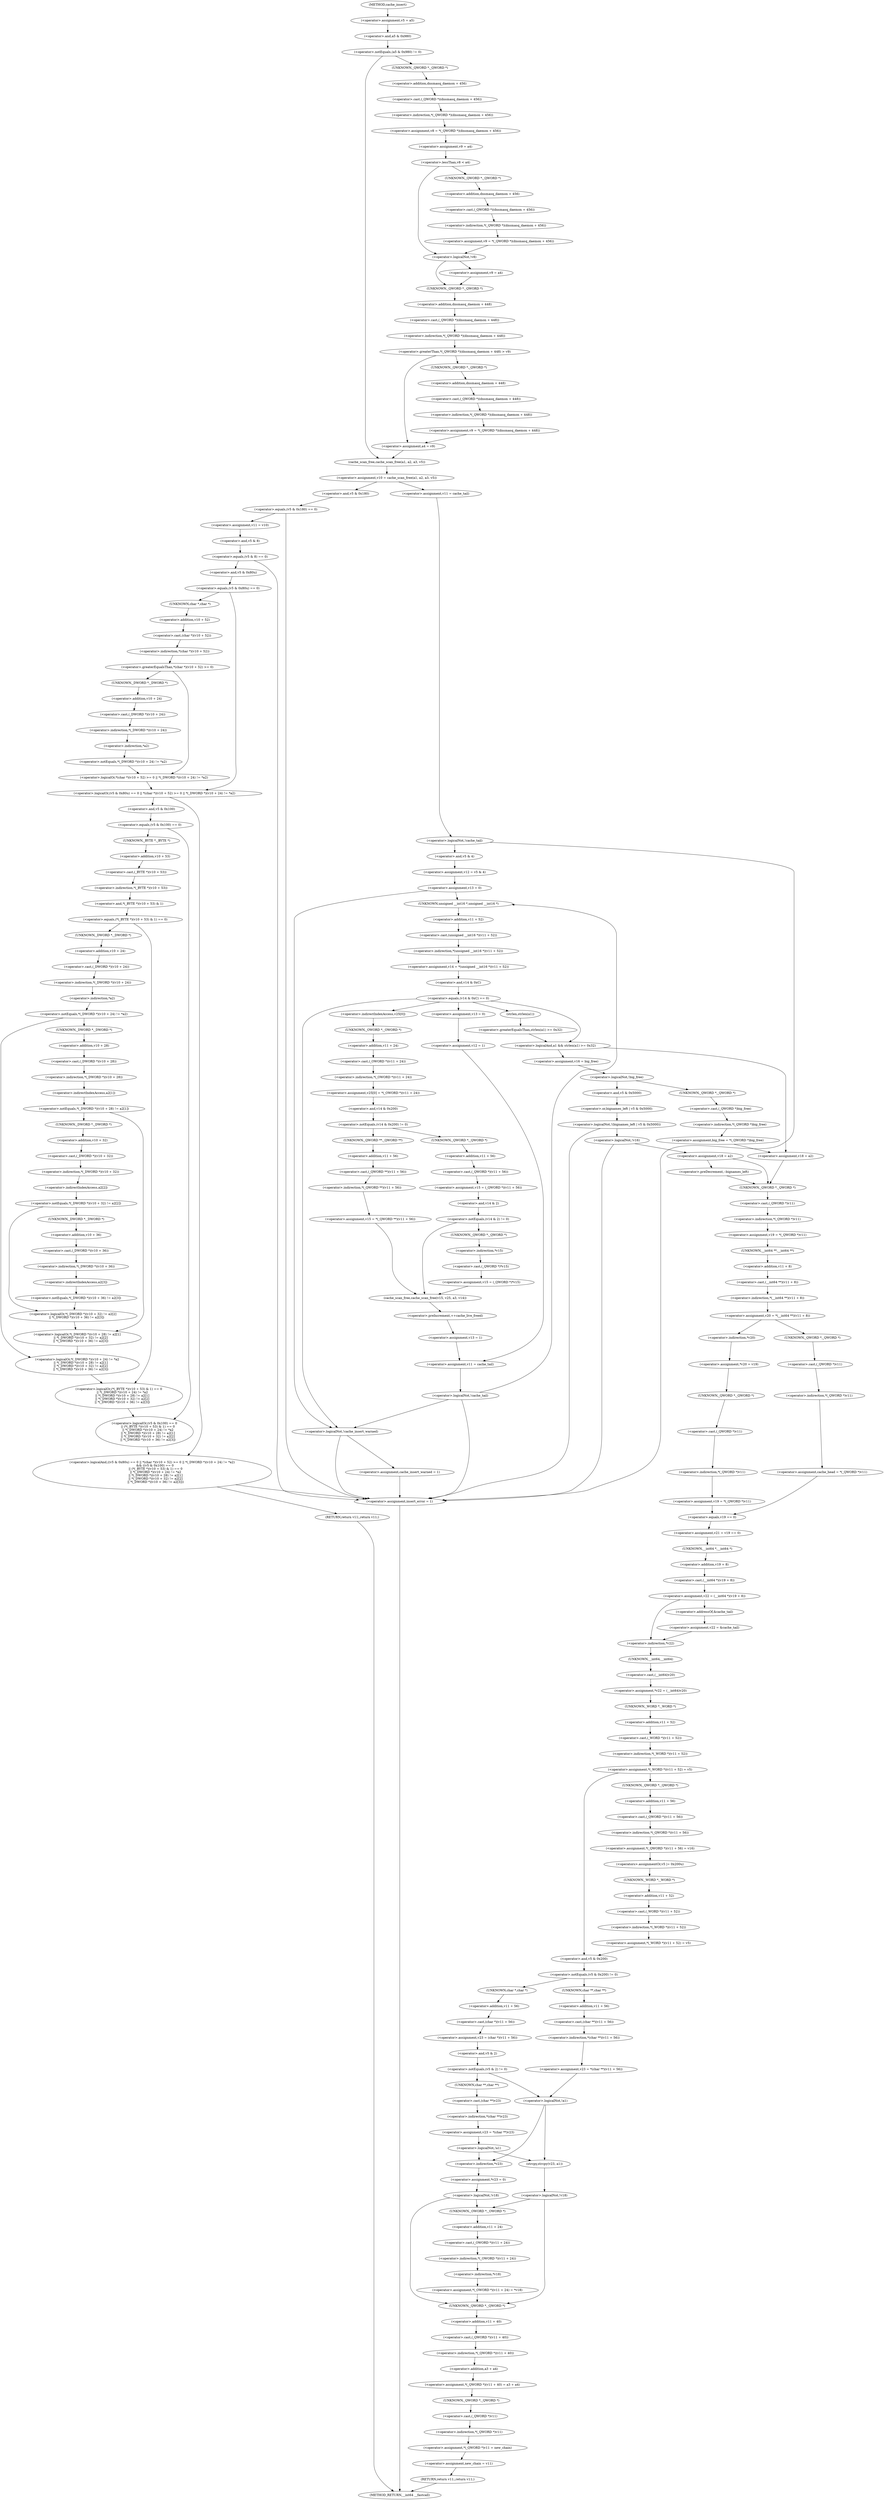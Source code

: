 digraph cache_insert {  
"1000142" [label = "(<operator>.assignment,v5 = a5)" ]
"1000146" [label = "(<operator>.notEquals,(a5 & 0x980) != 0)" ]
"1000147" [label = "(<operator>.and,a5 & 0x980)" ]
"1000152" [label = "(<operator>.assignment,v8 = *(_QWORD *)(dnsmasq_daemon + 456))" ]
"1000154" [label = "(<operator>.indirection,*(_QWORD *)(dnsmasq_daemon + 456))" ]
"1000155" [label = "(<operator>.cast,(_QWORD *)(dnsmasq_daemon + 456))" ]
"1000156" [label = "(UNKNOWN,_QWORD *,_QWORD *)" ]
"1000157" [label = "(<operator>.addition,dnsmasq_daemon + 456)" ]
"1000160" [label = "(<operator>.assignment,v9 = a4)" ]
"1000164" [label = "(<operator>.lessThan,v8 < a4)" ]
"1000167" [label = "(<operator>.assignment,v9 = *(_QWORD *)(dnsmasq_daemon + 456))" ]
"1000169" [label = "(<operator>.indirection,*(_QWORD *)(dnsmasq_daemon + 456))" ]
"1000170" [label = "(<operator>.cast,(_QWORD *)(dnsmasq_daemon + 456))" ]
"1000171" [label = "(UNKNOWN,_QWORD *,_QWORD *)" ]
"1000172" [label = "(<operator>.addition,dnsmasq_daemon + 456)" ]
"1000176" [label = "(<operator>.logicalNot,!v8)" ]
"1000178" [label = "(<operator>.assignment,v9 = a4)" ]
"1000182" [label = "(<operator>.greaterThan,*(_QWORD *)(dnsmasq_daemon + 448) > v9)" ]
"1000183" [label = "(<operator>.indirection,*(_QWORD *)(dnsmasq_daemon + 448))" ]
"1000184" [label = "(<operator>.cast,(_QWORD *)(dnsmasq_daemon + 448))" ]
"1000185" [label = "(UNKNOWN,_QWORD *,_QWORD *)" ]
"1000186" [label = "(<operator>.addition,dnsmasq_daemon + 448)" ]
"1000190" [label = "(<operator>.assignment,v9 = *(_QWORD *)(dnsmasq_daemon + 448))" ]
"1000192" [label = "(<operator>.indirection,*(_QWORD *)(dnsmasq_daemon + 448))" ]
"1000193" [label = "(<operator>.cast,(_QWORD *)(dnsmasq_daemon + 448))" ]
"1000194" [label = "(UNKNOWN,_QWORD *,_QWORD *)" ]
"1000195" [label = "(<operator>.addition,dnsmasq_daemon + 448)" ]
"1000198" [label = "(<operator>.assignment,a4 = v9)" ]
"1000204" [label = "(<operator>.assignment,v10 = cache_scan_free(a1, a2, a3, v5))" ]
"1000206" [label = "(cache_scan_free,cache_scan_free(a1, a2, a3, v5))" ]
"1000215" [label = "(<operator>.equals,(v5 & 0x180) == 0)" ]
"1000216" [label = "(<operator>.and,v5 & 0x180)" ]
"1000221" [label = "(<operator>.assignment,v11 = v10)" ]
"1000225" [label = "(<operator>.equals,(v5 & 8) == 0)" ]
"1000226" [label = "(<operator>.and,v5 & 8)" ]
"1000232" [label = "(<operator>.logicalAnd,((v5 & 0x80u) == 0 || *(char *)(v10 + 52) >= 0 || *(_DWORD *)(v10 + 24) != *a2)\n      && ((v5 & 0x100) == 0\n       || (*(_BYTE *)(v10 + 53) & 1) == 0\n       || *(_DWORD *)(v10 + 24) != *a2\n       || *(_DWORD *)(v10 + 28) != a2[1]\n       || *(_DWORD *)(v10 + 32) != a2[2]\n       || *(_DWORD *)(v10 + 36) != a2[3]))" ]
"1000233" [label = "(<operator>.logicalOr,(v5 & 0x80u) == 0 || *(char *)(v10 + 52) >= 0 || *(_DWORD *)(v10 + 24) != *a2)" ]
"1000234" [label = "(<operator>.equals,(v5 & 0x80u) == 0)" ]
"1000235" [label = "(<operator>.and,v5 & 0x80u)" ]
"1000239" [label = "(<operator>.logicalOr,*(char *)(v10 + 52) >= 0 || *(_DWORD *)(v10 + 24) != *a2)" ]
"1000240" [label = "(<operator>.greaterEqualsThan,*(char *)(v10 + 52) >= 0)" ]
"1000241" [label = "(<operator>.indirection,*(char *)(v10 + 52))" ]
"1000242" [label = "(<operator>.cast,(char *)(v10 + 52))" ]
"1000243" [label = "(UNKNOWN,char *,char *)" ]
"1000244" [label = "(<operator>.addition,v10 + 52)" ]
"1000248" [label = "(<operator>.notEquals,*(_DWORD *)(v10 + 24) != *a2)" ]
"1000249" [label = "(<operator>.indirection,*(_DWORD *)(v10 + 24))" ]
"1000250" [label = "(<operator>.cast,(_DWORD *)(v10 + 24))" ]
"1000251" [label = "(UNKNOWN,_DWORD *,_DWORD *)" ]
"1000252" [label = "(<operator>.addition,v10 + 24)" ]
"1000255" [label = "(<operator>.indirection,*a2)" ]
"1000257" [label = "(<operator>.logicalOr,(v5 & 0x100) == 0\n       || (*(_BYTE *)(v10 + 53) & 1) == 0\n       || *(_DWORD *)(v10 + 24) != *a2\n       || *(_DWORD *)(v10 + 28) != a2[1]\n       || *(_DWORD *)(v10 + 32) != a2[2]\n       || *(_DWORD *)(v10 + 36) != a2[3])" ]
"1000258" [label = "(<operator>.equals,(v5 & 0x100) == 0)" ]
"1000259" [label = "(<operator>.and,v5 & 0x100)" ]
"1000263" [label = "(<operator>.logicalOr,(*(_BYTE *)(v10 + 53) & 1) == 0\n       || *(_DWORD *)(v10 + 24) != *a2\n       || *(_DWORD *)(v10 + 28) != a2[1]\n       || *(_DWORD *)(v10 + 32) != a2[2]\n       || *(_DWORD *)(v10 + 36) != a2[3])" ]
"1000264" [label = "(<operator>.equals,(*(_BYTE *)(v10 + 53) & 1) == 0)" ]
"1000265" [label = "(<operator>.and,*(_BYTE *)(v10 + 53) & 1)" ]
"1000266" [label = "(<operator>.indirection,*(_BYTE *)(v10 + 53))" ]
"1000267" [label = "(<operator>.cast,(_BYTE *)(v10 + 53))" ]
"1000268" [label = "(UNKNOWN,_BYTE *,_BYTE *)" ]
"1000269" [label = "(<operator>.addition,v10 + 53)" ]
"1000274" [label = "(<operator>.logicalOr,*(_DWORD *)(v10 + 24) != *a2\n       || *(_DWORD *)(v10 + 28) != a2[1]\n       || *(_DWORD *)(v10 + 32) != a2[2]\n       || *(_DWORD *)(v10 + 36) != a2[3])" ]
"1000275" [label = "(<operator>.notEquals,*(_DWORD *)(v10 + 24) != *a2)" ]
"1000276" [label = "(<operator>.indirection,*(_DWORD *)(v10 + 24))" ]
"1000277" [label = "(<operator>.cast,(_DWORD *)(v10 + 24))" ]
"1000278" [label = "(UNKNOWN,_DWORD *,_DWORD *)" ]
"1000279" [label = "(<operator>.addition,v10 + 24)" ]
"1000282" [label = "(<operator>.indirection,*a2)" ]
"1000284" [label = "(<operator>.logicalOr,*(_DWORD *)(v10 + 28) != a2[1]\n       || *(_DWORD *)(v10 + 32) != a2[2]\n       || *(_DWORD *)(v10 + 36) != a2[3])" ]
"1000285" [label = "(<operator>.notEquals,*(_DWORD *)(v10 + 28) != a2[1])" ]
"1000286" [label = "(<operator>.indirection,*(_DWORD *)(v10 + 28))" ]
"1000287" [label = "(<operator>.cast,(_DWORD *)(v10 + 28))" ]
"1000288" [label = "(UNKNOWN,_DWORD *,_DWORD *)" ]
"1000289" [label = "(<operator>.addition,v10 + 28)" ]
"1000292" [label = "(<operator>.indirectIndexAccess,a2[1])" ]
"1000295" [label = "(<operator>.logicalOr,*(_DWORD *)(v10 + 32) != a2[2]\n       || *(_DWORD *)(v10 + 36) != a2[3])" ]
"1000296" [label = "(<operator>.notEquals,*(_DWORD *)(v10 + 32) != a2[2])" ]
"1000297" [label = "(<operator>.indirection,*(_DWORD *)(v10 + 32))" ]
"1000298" [label = "(<operator>.cast,(_DWORD *)(v10 + 32))" ]
"1000299" [label = "(UNKNOWN,_DWORD *,_DWORD *)" ]
"1000300" [label = "(<operator>.addition,v10 + 32)" ]
"1000303" [label = "(<operator>.indirectIndexAccess,a2[2])" ]
"1000306" [label = "(<operator>.notEquals,*(_DWORD *)(v10 + 36) != a2[3])" ]
"1000307" [label = "(<operator>.indirection,*(_DWORD *)(v10 + 36))" ]
"1000308" [label = "(<operator>.cast,(_DWORD *)(v10 + 36))" ]
"1000309" [label = "(UNKNOWN,_DWORD *,_DWORD *)" ]
"1000310" [label = "(<operator>.addition,v10 + 36)" ]
"1000313" [label = "(<operator>.indirectIndexAccess,a2[3])" ]
"1000318" [label = "(RETURN,return v11;,return v11;)" ]
"1000320" [label = "(<operator>.assignment,v11 = cache_tail)" ]
"1000324" [label = "(<operator>.logicalNot,!cache_tail)" ]
"1000327" [label = "(<operator>.assignment,v12 = v5 & 4)" ]
"1000329" [label = "(<operator>.and,v5 & 4)" ]
"1000332" [label = "(<operator>.assignment,v13 = 0)" ]
"1000338" [label = "(<operator>.assignment,v14 = *(unsigned __int16 *)(v11 + 52))" ]
"1000340" [label = "(<operator>.indirection,*(unsigned __int16 *)(v11 + 52))" ]
"1000341" [label = "(<operator>.cast,(unsigned __int16 *)(v11 + 52))" ]
"1000342" [label = "(UNKNOWN,unsigned __int16 *,unsigned __int16 *)" ]
"1000343" [label = "(<operator>.addition,v11 + 52)" ]
"1000347" [label = "(<operator>.equals,(v14 & 0xC) == 0)" ]
"1000348" [label = "(<operator>.and,v14 & 0xC)" ]
"1000354" [label = "(<operator>.logicalAnd,a1 && strlen(a1) >= 0x32)" ]
"1000356" [label = "(<operator>.greaterEqualsThan,strlen(a1) >= 0x32)" ]
"1000357" [label = "(strlen,strlen(a1))" ]
"1000361" [label = "(<operator>.assignment,v16 = big_free)" ]
"1000365" [label = "(<operator>.logicalNot,!big_free)" ]
"1000369" [label = "(<operator>.logicalNot,!(bignames_left | v5 & 0x5000))" ]
"1000370" [label = "(<operator>.or,bignames_left | v5 & 0x5000)" ]
"1000372" [label = "(<operator>.and,v5 & 0x5000)" ]
"1000377" [label = "(<operator>.logicalNot,!v16)" ]
"1000380" [label = "(<operator>.assignment,v18 = a2)" ]
"1000385" [label = "(<operator>.preDecrement,--bignames_left)" ]
"1000388" [label = "(<operator>.assignment,v19 = *(_QWORD *)v11)" ]
"1000390" [label = "(<operator>.indirection,*(_QWORD *)v11)" ]
"1000391" [label = "(<operator>.cast,(_QWORD *)v11)" ]
"1000392" [label = "(UNKNOWN,_QWORD *,_QWORD *)" ]
"1000394" [label = "(<operator>.assignment,v20 = *(__int64 **)(v11 + 8))" ]
"1000396" [label = "(<operator>.indirection,*(__int64 **)(v11 + 8))" ]
"1000397" [label = "(<operator>.cast,(__int64 **)(v11 + 8))" ]
"1000398" [label = "(UNKNOWN,__int64 **,__int64 **)" ]
"1000399" [label = "(<operator>.addition,v11 + 8)" ]
"1000405" [label = "(<operator>.assignment,*v20 = v19)" ]
"1000406" [label = "(<operator>.indirection,*v20)" ]
"1000409" [label = "(<operator>.assignment,v19 = *(_QWORD *)v11)" ]
"1000411" [label = "(<operator>.indirection,*(_QWORD *)v11)" ]
"1000412" [label = "(<operator>.cast,(_QWORD *)v11)" ]
"1000413" [label = "(UNKNOWN,_QWORD *,_QWORD *)" ]
"1000417" [label = "(<operator>.assignment,cache_head = *(_QWORD *)v11)" ]
"1000419" [label = "(<operator>.indirection,*(_QWORD *)v11)" ]
"1000420" [label = "(<operator>.cast,(_QWORD *)v11)" ]
"1000421" [label = "(UNKNOWN,_QWORD *,_QWORD *)" ]
"1000423" [label = "(<operator>.assignment,v21 = v19 == 0)" ]
"1000425" [label = "(<operator>.equals,v19 == 0)" ]
"1000428" [label = "(<operator>.assignment,v22 = (__int64 *)(v19 + 8))" ]
"1000430" [label = "(<operator>.cast,(__int64 *)(v19 + 8))" ]
"1000431" [label = "(UNKNOWN,__int64 *,__int64 *)" ]
"1000432" [label = "(<operator>.addition,v19 + 8)" ]
"1000437" [label = "(<operator>.assignment,v22 = &cache_tail)" ]
"1000439" [label = "(<operator>.addressOf,&cache_tail)" ]
"1000441" [label = "(<operator>.assignment,*v22 = (__int64)v20)" ]
"1000442" [label = "(<operator>.indirection,*v22)" ]
"1000444" [label = "(<operator>.cast,(__int64)v20)" ]
"1000445" [label = "(UNKNOWN,__int64,__int64)" ]
"1000447" [label = "(<operator>.assignment,*(_WORD *)(v11 + 52) = v5)" ]
"1000448" [label = "(<operator>.indirection,*(_WORD *)(v11 + 52))" ]
"1000449" [label = "(<operator>.cast,(_WORD *)(v11 + 52))" ]
"1000450" [label = "(UNKNOWN,_WORD *,_WORD *)" ]
"1000451" [label = "(<operator>.addition,v11 + 52)" ]
"1000458" [label = "(<operator>.assignment,*(_QWORD *)(v11 + 56) = v16)" ]
"1000459" [label = "(<operator>.indirection,*(_QWORD *)(v11 + 56))" ]
"1000460" [label = "(<operator>.cast,(_QWORD *)(v11 + 56))" ]
"1000461" [label = "(UNKNOWN,_QWORD *,_QWORD *)" ]
"1000462" [label = "(<operator>.addition,v11 + 56)" ]
"1000466" [label = "(<operators>.assignmentOr,v5 |= 0x200u)" ]
"1000469" [label = "(<operator>.assignment,*(_WORD *)(v11 + 52) = v5)" ]
"1000470" [label = "(<operator>.indirection,*(_WORD *)(v11 + 52))" ]
"1000471" [label = "(<operator>.cast,(_WORD *)(v11 + 52))" ]
"1000472" [label = "(UNKNOWN,_WORD *,_WORD *)" ]
"1000473" [label = "(<operator>.addition,v11 + 52)" ]
"1000478" [label = "(<operator>.notEquals,(v5 & 0x200) != 0)" ]
"1000479" [label = "(<operator>.and,v5 & 0x200)" ]
"1000484" [label = "(<operator>.assignment,v23 = *(char **)(v11 + 56))" ]
"1000486" [label = "(<operator>.indirection,*(char **)(v11 + 56))" ]
"1000487" [label = "(<operator>.cast,(char **)(v11 + 56))" ]
"1000488" [label = "(UNKNOWN,char **,char **)" ]
"1000489" [label = "(<operator>.addition,v11 + 56)" ]
"1000494" [label = "(<operator>.assignment,v23 = (char *)(v11 + 56))" ]
"1000496" [label = "(<operator>.cast,(char *)(v11 + 56))" ]
"1000497" [label = "(UNKNOWN,char *,char *)" ]
"1000498" [label = "(<operator>.addition,v11 + 56)" ]
"1000502" [label = "(<operator>.notEquals,(v5 & 2) != 0)" ]
"1000503" [label = "(<operator>.and,v5 & 2)" ]
"1000508" [label = "(<operator>.assignment,v23 = *(char **)v23)" ]
"1000510" [label = "(<operator>.indirection,*(char **)v23)" ]
"1000511" [label = "(<operator>.cast,(char **)v23)" ]
"1000512" [label = "(UNKNOWN,char **,char **)" ]
"1000515" [label = "(<operator>.logicalNot,!a1)" ]
"1000520" [label = "(<operator>.logicalNot,!a1)" ]
"1000524" [label = "(<operator>.assignment,*v23 = 0)" ]
"1000525" [label = "(<operator>.indirection,*v23)" ]
"1000529" [label = "(<operator>.logicalNot,!v18)" ]
"1000534" [label = "(strcpy,strcpy(v23, a1))" ]
"1000538" [label = "(<operator>.logicalNot,!v18)" ]
"1000542" [label = "(<operator>.assignment,*(_QWORD *)(v11 + 40) = a3 + a4)" ]
"1000543" [label = "(<operator>.indirection,*(_QWORD *)(v11 + 40))" ]
"1000544" [label = "(<operator>.cast,(_QWORD *)(v11 + 40))" ]
"1000545" [label = "(UNKNOWN,_QWORD *,_QWORD *)" ]
"1000546" [label = "(<operator>.addition,v11 + 40)" ]
"1000549" [label = "(<operator>.addition,a3 + a4)" ]
"1000552" [label = "(<operator>.assignment,*(_QWORD *)v11 = new_chain)" ]
"1000553" [label = "(<operator>.indirection,*(_QWORD *)v11)" ]
"1000554" [label = "(<operator>.cast,(_QWORD *)v11)" ]
"1000555" [label = "(UNKNOWN,_QWORD *,_QWORD *)" ]
"1000558" [label = "(<operator>.assignment,new_chain = v11)" ]
"1000561" [label = "(RETURN,return v11;,return v11;)" ]
"1000564" [label = "(<operator>.assignment,*(_OWORD *)(v11 + 24) = *v18)" ]
"1000565" [label = "(<operator>.indirection,*(_OWORD *)(v11 + 24))" ]
"1000566" [label = "(<operator>.cast,(_OWORD *)(v11 + 24))" ]
"1000567" [label = "(UNKNOWN,_OWORD *,_OWORD *)" ]
"1000568" [label = "(<operator>.addition,v11 + 24)" ]
"1000571" [label = "(<operator>.indirection,*v18)" ]
"1000574" [label = "(<operator>.assignment,big_free = *(_QWORD *)big_free)" ]
"1000576" [label = "(<operator>.indirection,*(_QWORD *)big_free)" ]
"1000577" [label = "(<operator>.cast,(_QWORD *)big_free)" ]
"1000578" [label = "(UNKNOWN,_QWORD *,_QWORD *)" ]
"1000583" [label = "(<operator>.assignment,v18 = a2)" ]
"1000593" [label = "(<operator>.assignment,v25[0] = *(_OWORD *)(v11 + 24))" ]
"1000594" [label = "(<operator>.indirectIndexAccess,v25[0])" ]
"1000597" [label = "(<operator>.indirection,*(_OWORD *)(v11 + 24))" ]
"1000598" [label = "(<operator>.cast,(_OWORD *)(v11 + 24))" ]
"1000599" [label = "(UNKNOWN,_OWORD *,_OWORD *)" ]
"1000600" [label = "(<operator>.addition,v11 + 24)" ]
"1000604" [label = "(<operator>.notEquals,(v14 & 0x200) != 0)" ]
"1000605" [label = "(<operator>.and,v14 & 0x200)" ]
"1000610" [label = "(<operator>.assignment,v15 = *(_QWORD **)(v11 + 56))" ]
"1000612" [label = "(<operator>.indirection,*(_QWORD **)(v11 + 56))" ]
"1000613" [label = "(<operator>.cast,(_QWORD **)(v11 + 56))" ]
"1000614" [label = "(UNKNOWN,_QWORD **,_QWORD **)" ]
"1000615" [label = "(<operator>.addition,v11 + 56)" ]
"1000620" [label = "(<operator>.assignment,v15 = (_QWORD *)(v11 + 56))" ]
"1000622" [label = "(<operator>.cast,(_QWORD *)(v11 + 56))" ]
"1000623" [label = "(UNKNOWN,_QWORD *,_QWORD *)" ]
"1000624" [label = "(<operator>.addition,v11 + 56)" ]
"1000628" [label = "(<operator>.notEquals,(v14 & 2) != 0)" ]
"1000629" [label = "(<operator>.and,v14 & 2)" ]
"1000633" [label = "(<operator>.assignment,v15 = (_QWORD *)*v15)" ]
"1000635" [label = "(<operator>.cast,(_QWORD *)*v15)" ]
"1000636" [label = "(UNKNOWN,_QWORD *,_QWORD *)" ]
"1000637" [label = "(<operator>.indirection,*v15)" ]
"1000639" [label = "(cache_scan_free,cache_scan_free(v15, v25, a3, v14))" ]
"1000644" [label = "(<operator>.preIncrement,++cache_live_freed)" ]
"1000646" [label = "(<operator>.assignment,v13 = 1)" ]
"1000651" [label = "(<operator>.assignment,v13 = 0)" ]
"1000654" [label = "(<operator>.assignment,v12 = 1)" ]
"1000657" [label = "(<operator>.assignment,v11 = cache_tail)" ]
"1000661" [label = "(<operator>.logicalNot,!cache_tail)" ]
"1000665" [label = "(<operator>.logicalNot,!cache_insert_warned)" ]
"1000668" [label = "(<operator>.assignment,cache_insert_warned = 1)" ]
"1000672" [label = "(<operator>.assignment,insert_error = 1)" ]
"1000118" [label = "(METHOD,cache_insert)" ]
"1000676" [label = "(METHOD_RETURN,__int64 __fastcall)" ]
  "1000142" -> "1000147" 
  "1000146" -> "1000156" 
  "1000146" -> "1000206" 
  "1000147" -> "1000146" 
  "1000152" -> "1000160" 
  "1000154" -> "1000152" 
  "1000155" -> "1000154" 
  "1000156" -> "1000157" 
  "1000157" -> "1000155" 
  "1000160" -> "1000164" 
  "1000164" -> "1000171" 
  "1000164" -> "1000176" 
  "1000167" -> "1000176" 
  "1000169" -> "1000167" 
  "1000170" -> "1000169" 
  "1000171" -> "1000172" 
  "1000172" -> "1000170" 
  "1000176" -> "1000185" 
  "1000176" -> "1000178" 
  "1000178" -> "1000185" 
  "1000182" -> "1000194" 
  "1000182" -> "1000198" 
  "1000183" -> "1000182" 
  "1000184" -> "1000183" 
  "1000185" -> "1000186" 
  "1000186" -> "1000184" 
  "1000190" -> "1000198" 
  "1000192" -> "1000190" 
  "1000193" -> "1000192" 
  "1000194" -> "1000195" 
  "1000195" -> "1000193" 
  "1000198" -> "1000206" 
  "1000204" -> "1000216" 
  "1000204" -> "1000320" 
  "1000206" -> "1000204" 
  "1000215" -> "1000672" 
  "1000215" -> "1000221" 
  "1000216" -> "1000215" 
  "1000221" -> "1000226" 
  "1000225" -> "1000672" 
  "1000225" -> "1000235" 
  "1000226" -> "1000225" 
  "1000232" -> "1000672" 
  "1000232" -> "1000318" 
  "1000233" -> "1000232" 
  "1000233" -> "1000259" 
  "1000234" -> "1000243" 
  "1000234" -> "1000233" 
  "1000235" -> "1000234" 
  "1000239" -> "1000233" 
  "1000240" -> "1000251" 
  "1000240" -> "1000239" 
  "1000241" -> "1000240" 
  "1000242" -> "1000241" 
  "1000243" -> "1000244" 
  "1000244" -> "1000242" 
  "1000248" -> "1000239" 
  "1000249" -> "1000255" 
  "1000250" -> "1000249" 
  "1000251" -> "1000252" 
  "1000252" -> "1000250" 
  "1000255" -> "1000248" 
  "1000257" -> "1000232" 
  "1000258" -> "1000268" 
  "1000258" -> "1000257" 
  "1000259" -> "1000258" 
  "1000263" -> "1000257" 
  "1000264" -> "1000278" 
  "1000264" -> "1000263" 
  "1000265" -> "1000264" 
  "1000266" -> "1000265" 
  "1000267" -> "1000266" 
  "1000268" -> "1000269" 
  "1000269" -> "1000267" 
  "1000274" -> "1000263" 
  "1000275" -> "1000288" 
  "1000275" -> "1000274" 
  "1000276" -> "1000282" 
  "1000277" -> "1000276" 
  "1000278" -> "1000279" 
  "1000279" -> "1000277" 
  "1000282" -> "1000275" 
  "1000284" -> "1000274" 
  "1000285" -> "1000299" 
  "1000285" -> "1000284" 
  "1000286" -> "1000292" 
  "1000287" -> "1000286" 
  "1000288" -> "1000289" 
  "1000289" -> "1000287" 
  "1000292" -> "1000285" 
  "1000295" -> "1000284" 
  "1000296" -> "1000309" 
  "1000296" -> "1000295" 
  "1000297" -> "1000303" 
  "1000298" -> "1000297" 
  "1000299" -> "1000300" 
  "1000300" -> "1000298" 
  "1000303" -> "1000296" 
  "1000306" -> "1000295" 
  "1000307" -> "1000313" 
  "1000308" -> "1000307" 
  "1000309" -> "1000310" 
  "1000310" -> "1000308" 
  "1000313" -> "1000306" 
  "1000318" -> "1000676" 
  "1000320" -> "1000324" 
  "1000324" -> "1000672" 
  "1000324" -> "1000329" 
  "1000327" -> "1000332" 
  "1000329" -> "1000327" 
  "1000332" -> "1000342" 
  "1000332" -> "1000665" 
  "1000338" -> "1000348" 
  "1000340" -> "1000338" 
  "1000341" -> "1000340" 
  "1000342" -> "1000343" 
  "1000343" -> "1000341" 
  "1000347" -> "1000354" 
  "1000347" -> "1000357" 
  "1000347" -> "1000665" 
  "1000347" -> "1000594" 
  "1000347" -> "1000651" 
  "1000348" -> "1000347" 
  "1000354" -> "1000361" 
  "1000354" -> "1000583" 
  "1000356" -> "1000354" 
  "1000357" -> "1000356" 
  "1000361" -> "1000365" 
  "1000365" -> "1000372" 
  "1000365" -> "1000578" 
  "1000369" -> "1000672" 
  "1000369" -> "1000377" 
  "1000370" -> "1000369" 
  "1000372" -> "1000370" 
  "1000377" -> "1000672" 
  "1000377" -> "1000380" 
  "1000380" -> "1000385" 
  "1000380" -> "1000392" 
  "1000385" -> "1000392" 
  "1000388" -> "1000398" 
  "1000390" -> "1000388" 
  "1000391" -> "1000390" 
  "1000392" -> "1000391" 
  "1000394" -> "1000406" 
  "1000394" -> "1000421" 
  "1000396" -> "1000394" 
  "1000397" -> "1000396" 
  "1000398" -> "1000399" 
  "1000399" -> "1000397" 
  "1000405" -> "1000413" 
  "1000406" -> "1000405" 
  "1000409" -> "1000425" 
  "1000411" -> "1000409" 
  "1000412" -> "1000411" 
  "1000413" -> "1000412" 
  "1000417" -> "1000425" 
  "1000419" -> "1000417" 
  "1000420" -> "1000419" 
  "1000421" -> "1000420" 
  "1000423" -> "1000431" 
  "1000425" -> "1000423" 
  "1000428" -> "1000439" 
  "1000428" -> "1000442" 
  "1000430" -> "1000428" 
  "1000431" -> "1000432" 
  "1000432" -> "1000430" 
  "1000437" -> "1000442" 
  "1000439" -> "1000437" 
  "1000441" -> "1000450" 
  "1000442" -> "1000445" 
  "1000444" -> "1000441" 
  "1000445" -> "1000444" 
  "1000447" -> "1000461" 
  "1000447" -> "1000479" 
  "1000448" -> "1000447" 
  "1000449" -> "1000448" 
  "1000450" -> "1000451" 
  "1000451" -> "1000449" 
  "1000458" -> "1000466" 
  "1000459" -> "1000458" 
  "1000460" -> "1000459" 
  "1000461" -> "1000462" 
  "1000462" -> "1000460" 
  "1000466" -> "1000472" 
  "1000469" -> "1000479" 
  "1000470" -> "1000469" 
  "1000471" -> "1000470" 
  "1000472" -> "1000473" 
  "1000473" -> "1000471" 
  "1000478" -> "1000488" 
  "1000478" -> "1000497" 
  "1000479" -> "1000478" 
  "1000484" -> "1000520" 
  "1000486" -> "1000484" 
  "1000487" -> "1000486" 
  "1000488" -> "1000489" 
  "1000489" -> "1000487" 
  "1000494" -> "1000503" 
  "1000496" -> "1000494" 
  "1000497" -> "1000498" 
  "1000498" -> "1000496" 
  "1000502" -> "1000512" 
  "1000502" -> "1000520" 
  "1000503" -> "1000502" 
  "1000508" -> "1000515" 
  "1000510" -> "1000508" 
  "1000511" -> "1000510" 
  "1000512" -> "1000511" 
  "1000515" -> "1000525" 
  "1000515" -> "1000534" 
  "1000520" -> "1000525" 
  "1000520" -> "1000534" 
  "1000524" -> "1000529" 
  "1000525" -> "1000524" 
  "1000529" -> "1000545" 
  "1000529" -> "1000567" 
  "1000534" -> "1000538" 
  "1000538" -> "1000545" 
  "1000538" -> "1000567" 
  "1000542" -> "1000555" 
  "1000543" -> "1000549" 
  "1000544" -> "1000543" 
  "1000545" -> "1000546" 
  "1000546" -> "1000544" 
  "1000549" -> "1000542" 
  "1000552" -> "1000558" 
  "1000553" -> "1000552" 
  "1000554" -> "1000553" 
  "1000555" -> "1000554" 
  "1000558" -> "1000561" 
  "1000561" -> "1000676" 
  "1000564" -> "1000545" 
  "1000565" -> "1000571" 
  "1000566" -> "1000565" 
  "1000567" -> "1000568" 
  "1000568" -> "1000566" 
  "1000571" -> "1000564" 
  "1000574" -> "1000583" 
  "1000576" -> "1000574" 
  "1000577" -> "1000576" 
  "1000578" -> "1000577" 
  "1000583" -> "1000392" 
  "1000593" -> "1000605" 
  "1000594" -> "1000599" 
  "1000597" -> "1000593" 
  "1000598" -> "1000597" 
  "1000599" -> "1000600" 
  "1000600" -> "1000598" 
  "1000604" -> "1000614" 
  "1000604" -> "1000623" 
  "1000605" -> "1000604" 
  "1000610" -> "1000639" 
  "1000612" -> "1000610" 
  "1000613" -> "1000612" 
  "1000614" -> "1000615" 
  "1000615" -> "1000613" 
  "1000620" -> "1000629" 
  "1000622" -> "1000620" 
  "1000623" -> "1000624" 
  "1000624" -> "1000622" 
  "1000628" -> "1000636" 
  "1000628" -> "1000639" 
  "1000629" -> "1000628" 
  "1000633" -> "1000639" 
  "1000635" -> "1000633" 
  "1000636" -> "1000637" 
  "1000637" -> "1000635" 
  "1000639" -> "1000644" 
  "1000644" -> "1000646" 
  "1000646" -> "1000657" 
  "1000651" -> "1000654" 
  "1000654" -> "1000657" 
  "1000657" -> "1000661" 
  "1000661" -> "1000342" 
  "1000661" -> "1000665" 
  "1000661" -> "1000672" 
  "1000665" -> "1000668" 
  "1000665" -> "1000672" 
  "1000668" -> "1000672" 
  "1000672" -> "1000676" 
  "1000118" -> "1000142" 
}
